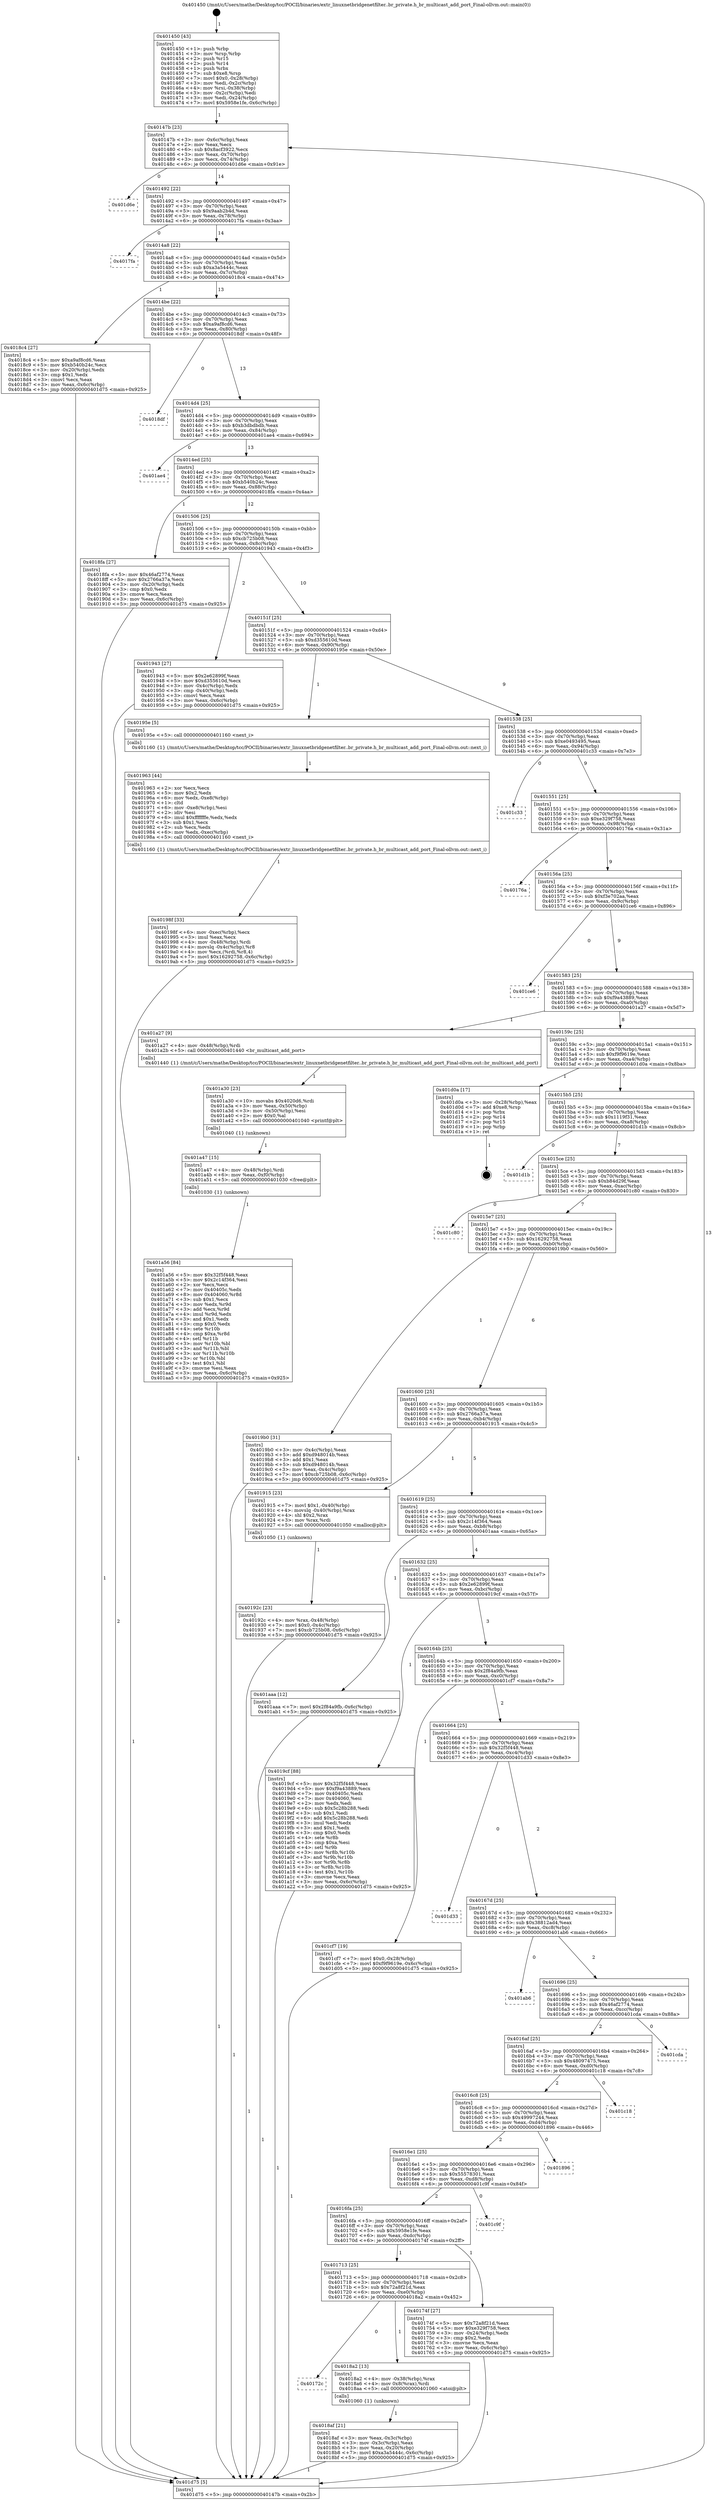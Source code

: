 digraph "0x401450" {
  label = "0x401450 (/mnt/c/Users/mathe/Desktop/tcc/POCII/binaries/extr_linuxnetbridgenetfilter..br_private.h_br_multicast_add_port_Final-ollvm.out::main(0))"
  labelloc = "t"
  node[shape=record]

  Entry [label="",width=0.3,height=0.3,shape=circle,fillcolor=black,style=filled]
  "0x40147b" [label="{
     0x40147b [23]\l
     | [instrs]\l
     &nbsp;&nbsp;0x40147b \<+3\>: mov -0x6c(%rbp),%eax\l
     &nbsp;&nbsp;0x40147e \<+2\>: mov %eax,%ecx\l
     &nbsp;&nbsp;0x401480 \<+6\>: sub $0x8acf3922,%ecx\l
     &nbsp;&nbsp;0x401486 \<+3\>: mov %eax,-0x70(%rbp)\l
     &nbsp;&nbsp;0x401489 \<+3\>: mov %ecx,-0x74(%rbp)\l
     &nbsp;&nbsp;0x40148c \<+6\>: je 0000000000401d6e \<main+0x91e\>\l
  }"]
  "0x401d6e" [label="{
     0x401d6e\l
  }", style=dashed]
  "0x401492" [label="{
     0x401492 [22]\l
     | [instrs]\l
     &nbsp;&nbsp;0x401492 \<+5\>: jmp 0000000000401497 \<main+0x47\>\l
     &nbsp;&nbsp;0x401497 \<+3\>: mov -0x70(%rbp),%eax\l
     &nbsp;&nbsp;0x40149a \<+5\>: sub $0x9aab2b4d,%eax\l
     &nbsp;&nbsp;0x40149f \<+3\>: mov %eax,-0x78(%rbp)\l
     &nbsp;&nbsp;0x4014a2 \<+6\>: je 00000000004017fa \<main+0x3aa\>\l
  }"]
  Exit [label="",width=0.3,height=0.3,shape=circle,fillcolor=black,style=filled,peripheries=2]
  "0x4017fa" [label="{
     0x4017fa\l
  }", style=dashed]
  "0x4014a8" [label="{
     0x4014a8 [22]\l
     | [instrs]\l
     &nbsp;&nbsp;0x4014a8 \<+5\>: jmp 00000000004014ad \<main+0x5d\>\l
     &nbsp;&nbsp;0x4014ad \<+3\>: mov -0x70(%rbp),%eax\l
     &nbsp;&nbsp;0x4014b0 \<+5\>: sub $0xa3a5444c,%eax\l
     &nbsp;&nbsp;0x4014b5 \<+3\>: mov %eax,-0x7c(%rbp)\l
     &nbsp;&nbsp;0x4014b8 \<+6\>: je 00000000004018c4 \<main+0x474\>\l
  }"]
  "0x401a56" [label="{
     0x401a56 [84]\l
     | [instrs]\l
     &nbsp;&nbsp;0x401a56 \<+5\>: mov $0x32f5f448,%eax\l
     &nbsp;&nbsp;0x401a5b \<+5\>: mov $0x2c14f364,%esi\l
     &nbsp;&nbsp;0x401a60 \<+2\>: xor %ecx,%ecx\l
     &nbsp;&nbsp;0x401a62 \<+7\>: mov 0x40405c,%edx\l
     &nbsp;&nbsp;0x401a69 \<+8\>: mov 0x404060,%r8d\l
     &nbsp;&nbsp;0x401a71 \<+3\>: sub $0x1,%ecx\l
     &nbsp;&nbsp;0x401a74 \<+3\>: mov %edx,%r9d\l
     &nbsp;&nbsp;0x401a77 \<+3\>: add %ecx,%r9d\l
     &nbsp;&nbsp;0x401a7a \<+4\>: imul %r9d,%edx\l
     &nbsp;&nbsp;0x401a7e \<+3\>: and $0x1,%edx\l
     &nbsp;&nbsp;0x401a81 \<+3\>: cmp $0x0,%edx\l
     &nbsp;&nbsp;0x401a84 \<+4\>: sete %r10b\l
     &nbsp;&nbsp;0x401a88 \<+4\>: cmp $0xa,%r8d\l
     &nbsp;&nbsp;0x401a8c \<+4\>: setl %r11b\l
     &nbsp;&nbsp;0x401a90 \<+3\>: mov %r10b,%bl\l
     &nbsp;&nbsp;0x401a93 \<+3\>: and %r11b,%bl\l
     &nbsp;&nbsp;0x401a96 \<+3\>: xor %r11b,%r10b\l
     &nbsp;&nbsp;0x401a99 \<+3\>: or %r10b,%bl\l
     &nbsp;&nbsp;0x401a9c \<+3\>: test $0x1,%bl\l
     &nbsp;&nbsp;0x401a9f \<+3\>: cmovne %esi,%eax\l
     &nbsp;&nbsp;0x401aa2 \<+3\>: mov %eax,-0x6c(%rbp)\l
     &nbsp;&nbsp;0x401aa5 \<+5\>: jmp 0000000000401d75 \<main+0x925\>\l
  }"]
  "0x4018c4" [label="{
     0x4018c4 [27]\l
     | [instrs]\l
     &nbsp;&nbsp;0x4018c4 \<+5\>: mov $0xa9af8cd6,%eax\l
     &nbsp;&nbsp;0x4018c9 \<+5\>: mov $0xb540b24c,%ecx\l
     &nbsp;&nbsp;0x4018ce \<+3\>: mov -0x20(%rbp),%edx\l
     &nbsp;&nbsp;0x4018d1 \<+3\>: cmp $0x1,%edx\l
     &nbsp;&nbsp;0x4018d4 \<+3\>: cmovl %ecx,%eax\l
     &nbsp;&nbsp;0x4018d7 \<+3\>: mov %eax,-0x6c(%rbp)\l
     &nbsp;&nbsp;0x4018da \<+5\>: jmp 0000000000401d75 \<main+0x925\>\l
  }"]
  "0x4014be" [label="{
     0x4014be [22]\l
     | [instrs]\l
     &nbsp;&nbsp;0x4014be \<+5\>: jmp 00000000004014c3 \<main+0x73\>\l
     &nbsp;&nbsp;0x4014c3 \<+3\>: mov -0x70(%rbp),%eax\l
     &nbsp;&nbsp;0x4014c6 \<+5\>: sub $0xa9af8cd6,%eax\l
     &nbsp;&nbsp;0x4014cb \<+3\>: mov %eax,-0x80(%rbp)\l
     &nbsp;&nbsp;0x4014ce \<+6\>: je 00000000004018df \<main+0x48f\>\l
  }"]
  "0x401a47" [label="{
     0x401a47 [15]\l
     | [instrs]\l
     &nbsp;&nbsp;0x401a47 \<+4\>: mov -0x48(%rbp),%rdi\l
     &nbsp;&nbsp;0x401a4b \<+6\>: mov %eax,-0xf0(%rbp)\l
     &nbsp;&nbsp;0x401a51 \<+5\>: call 0000000000401030 \<free@plt\>\l
     | [calls]\l
     &nbsp;&nbsp;0x401030 \{1\} (unknown)\l
  }"]
  "0x4018df" [label="{
     0x4018df\l
  }", style=dashed]
  "0x4014d4" [label="{
     0x4014d4 [25]\l
     | [instrs]\l
     &nbsp;&nbsp;0x4014d4 \<+5\>: jmp 00000000004014d9 \<main+0x89\>\l
     &nbsp;&nbsp;0x4014d9 \<+3\>: mov -0x70(%rbp),%eax\l
     &nbsp;&nbsp;0x4014dc \<+5\>: sub $0xb3dbdbdb,%eax\l
     &nbsp;&nbsp;0x4014e1 \<+6\>: mov %eax,-0x84(%rbp)\l
     &nbsp;&nbsp;0x4014e7 \<+6\>: je 0000000000401ae4 \<main+0x694\>\l
  }"]
  "0x401a30" [label="{
     0x401a30 [23]\l
     | [instrs]\l
     &nbsp;&nbsp;0x401a30 \<+10\>: movabs $0x4020d6,%rdi\l
     &nbsp;&nbsp;0x401a3a \<+3\>: mov %eax,-0x50(%rbp)\l
     &nbsp;&nbsp;0x401a3d \<+3\>: mov -0x50(%rbp),%esi\l
     &nbsp;&nbsp;0x401a40 \<+2\>: mov $0x0,%al\l
     &nbsp;&nbsp;0x401a42 \<+5\>: call 0000000000401040 \<printf@plt\>\l
     | [calls]\l
     &nbsp;&nbsp;0x401040 \{1\} (unknown)\l
  }"]
  "0x401ae4" [label="{
     0x401ae4\l
  }", style=dashed]
  "0x4014ed" [label="{
     0x4014ed [25]\l
     | [instrs]\l
     &nbsp;&nbsp;0x4014ed \<+5\>: jmp 00000000004014f2 \<main+0xa2\>\l
     &nbsp;&nbsp;0x4014f2 \<+3\>: mov -0x70(%rbp),%eax\l
     &nbsp;&nbsp;0x4014f5 \<+5\>: sub $0xb540b24c,%eax\l
     &nbsp;&nbsp;0x4014fa \<+6\>: mov %eax,-0x88(%rbp)\l
     &nbsp;&nbsp;0x401500 \<+6\>: je 00000000004018fa \<main+0x4aa\>\l
  }"]
  "0x40198f" [label="{
     0x40198f [33]\l
     | [instrs]\l
     &nbsp;&nbsp;0x40198f \<+6\>: mov -0xec(%rbp),%ecx\l
     &nbsp;&nbsp;0x401995 \<+3\>: imul %eax,%ecx\l
     &nbsp;&nbsp;0x401998 \<+4\>: mov -0x48(%rbp),%rdi\l
     &nbsp;&nbsp;0x40199c \<+4\>: movslq -0x4c(%rbp),%r8\l
     &nbsp;&nbsp;0x4019a0 \<+4\>: mov %ecx,(%rdi,%r8,4)\l
     &nbsp;&nbsp;0x4019a4 \<+7\>: movl $0x16292758,-0x6c(%rbp)\l
     &nbsp;&nbsp;0x4019ab \<+5\>: jmp 0000000000401d75 \<main+0x925\>\l
  }"]
  "0x4018fa" [label="{
     0x4018fa [27]\l
     | [instrs]\l
     &nbsp;&nbsp;0x4018fa \<+5\>: mov $0x46af2774,%eax\l
     &nbsp;&nbsp;0x4018ff \<+5\>: mov $0x2766a37a,%ecx\l
     &nbsp;&nbsp;0x401904 \<+3\>: mov -0x20(%rbp),%edx\l
     &nbsp;&nbsp;0x401907 \<+3\>: cmp $0x0,%edx\l
     &nbsp;&nbsp;0x40190a \<+3\>: cmove %ecx,%eax\l
     &nbsp;&nbsp;0x40190d \<+3\>: mov %eax,-0x6c(%rbp)\l
     &nbsp;&nbsp;0x401910 \<+5\>: jmp 0000000000401d75 \<main+0x925\>\l
  }"]
  "0x401506" [label="{
     0x401506 [25]\l
     | [instrs]\l
     &nbsp;&nbsp;0x401506 \<+5\>: jmp 000000000040150b \<main+0xbb\>\l
     &nbsp;&nbsp;0x40150b \<+3\>: mov -0x70(%rbp),%eax\l
     &nbsp;&nbsp;0x40150e \<+5\>: sub $0xcb725b08,%eax\l
     &nbsp;&nbsp;0x401513 \<+6\>: mov %eax,-0x8c(%rbp)\l
     &nbsp;&nbsp;0x401519 \<+6\>: je 0000000000401943 \<main+0x4f3\>\l
  }"]
  "0x401963" [label="{
     0x401963 [44]\l
     | [instrs]\l
     &nbsp;&nbsp;0x401963 \<+2\>: xor %ecx,%ecx\l
     &nbsp;&nbsp;0x401965 \<+5\>: mov $0x2,%edx\l
     &nbsp;&nbsp;0x40196a \<+6\>: mov %edx,-0xe8(%rbp)\l
     &nbsp;&nbsp;0x401970 \<+1\>: cltd\l
     &nbsp;&nbsp;0x401971 \<+6\>: mov -0xe8(%rbp),%esi\l
     &nbsp;&nbsp;0x401977 \<+2\>: idiv %esi\l
     &nbsp;&nbsp;0x401979 \<+6\>: imul $0xfffffffe,%edx,%edx\l
     &nbsp;&nbsp;0x40197f \<+3\>: sub $0x1,%ecx\l
     &nbsp;&nbsp;0x401982 \<+2\>: sub %ecx,%edx\l
     &nbsp;&nbsp;0x401984 \<+6\>: mov %edx,-0xec(%rbp)\l
     &nbsp;&nbsp;0x40198a \<+5\>: call 0000000000401160 \<next_i\>\l
     | [calls]\l
     &nbsp;&nbsp;0x401160 \{1\} (/mnt/c/Users/mathe/Desktop/tcc/POCII/binaries/extr_linuxnetbridgenetfilter..br_private.h_br_multicast_add_port_Final-ollvm.out::next_i)\l
  }"]
  "0x401943" [label="{
     0x401943 [27]\l
     | [instrs]\l
     &nbsp;&nbsp;0x401943 \<+5\>: mov $0x2e62899f,%eax\l
     &nbsp;&nbsp;0x401948 \<+5\>: mov $0xd355610d,%ecx\l
     &nbsp;&nbsp;0x40194d \<+3\>: mov -0x4c(%rbp),%edx\l
     &nbsp;&nbsp;0x401950 \<+3\>: cmp -0x40(%rbp),%edx\l
     &nbsp;&nbsp;0x401953 \<+3\>: cmovl %ecx,%eax\l
     &nbsp;&nbsp;0x401956 \<+3\>: mov %eax,-0x6c(%rbp)\l
     &nbsp;&nbsp;0x401959 \<+5\>: jmp 0000000000401d75 \<main+0x925\>\l
  }"]
  "0x40151f" [label="{
     0x40151f [25]\l
     | [instrs]\l
     &nbsp;&nbsp;0x40151f \<+5\>: jmp 0000000000401524 \<main+0xd4\>\l
     &nbsp;&nbsp;0x401524 \<+3\>: mov -0x70(%rbp),%eax\l
     &nbsp;&nbsp;0x401527 \<+5\>: sub $0xd355610d,%eax\l
     &nbsp;&nbsp;0x40152c \<+6\>: mov %eax,-0x90(%rbp)\l
     &nbsp;&nbsp;0x401532 \<+6\>: je 000000000040195e \<main+0x50e\>\l
  }"]
  "0x40192c" [label="{
     0x40192c [23]\l
     | [instrs]\l
     &nbsp;&nbsp;0x40192c \<+4\>: mov %rax,-0x48(%rbp)\l
     &nbsp;&nbsp;0x401930 \<+7\>: movl $0x0,-0x4c(%rbp)\l
     &nbsp;&nbsp;0x401937 \<+7\>: movl $0xcb725b08,-0x6c(%rbp)\l
     &nbsp;&nbsp;0x40193e \<+5\>: jmp 0000000000401d75 \<main+0x925\>\l
  }"]
  "0x40195e" [label="{
     0x40195e [5]\l
     | [instrs]\l
     &nbsp;&nbsp;0x40195e \<+5\>: call 0000000000401160 \<next_i\>\l
     | [calls]\l
     &nbsp;&nbsp;0x401160 \{1\} (/mnt/c/Users/mathe/Desktop/tcc/POCII/binaries/extr_linuxnetbridgenetfilter..br_private.h_br_multicast_add_port_Final-ollvm.out::next_i)\l
  }"]
  "0x401538" [label="{
     0x401538 [25]\l
     | [instrs]\l
     &nbsp;&nbsp;0x401538 \<+5\>: jmp 000000000040153d \<main+0xed\>\l
     &nbsp;&nbsp;0x40153d \<+3\>: mov -0x70(%rbp),%eax\l
     &nbsp;&nbsp;0x401540 \<+5\>: sub $0xe0493495,%eax\l
     &nbsp;&nbsp;0x401545 \<+6\>: mov %eax,-0x94(%rbp)\l
     &nbsp;&nbsp;0x40154b \<+6\>: je 0000000000401c33 \<main+0x7e3\>\l
  }"]
  "0x4018af" [label="{
     0x4018af [21]\l
     | [instrs]\l
     &nbsp;&nbsp;0x4018af \<+3\>: mov %eax,-0x3c(%rbp)\l
     &nbsp;&nbsp;0x4018b2 \<+3\>: mov -0x3c(%rbp),%eax\l
     &nbsp;&nbsp;0x4018b5 \<+3\>: mov %eax,-0x20(%rbp)\l
     &nbsp;&nbsp;0x4018b8 \<+7\>: movl $0xa3a5444c,-0x6c(%rbp)\l
     &nbsp;&nbsp;0x4018bf \<+5\>: jmp 0000000000401d75 \<main+0x925\>\l
  }"]
  "0x401c33" [label="{
     0x401c33\l
  }", style=dashed]
  "0x401551" [label="{
     0x401551 [25]\l
     | [instrs]\l
     &nbsp;&nbsp;0x401551 \<+5\>: jmp 0000000000401556 \<main+0x106\>\l
     &nbsp;&nbsp;0x401556 \<+3\>: mov -0x70(%rbp),%eax\l
     &nbsp;&nbsp;0x401559 \<+5\>: sub $0xe329f758,%eax\l
     &nbsp;&nbsp;0x40155e \<+6\>: mov %eax,-0x98(%rbp)\l
     &nbsp;&nbsp;0x401564 \<+6\>: je 000000000040176a \<main+0x31a\>\l
  }"]
  "0x40172c" [label="{
     0x40172c\l
  }", style=dashed]
  "0x40176a" [label="{
     0x40176a\l
  }", style=dashed]
  "0x40156a" [label="{
     0x40156a [25]\l
     | [instrs]\l
     &nbsp;&nbsp;0x40156a \<+5\>: jmp 000000000040156f \<main+0x11f\>\l
     &nbsp;&nbsp;0x40156f \<+3\>: mov -0x70(%rbp),%eax\l
     &nbsp;&nbsp;0x401572 \<+5\>: sub $0xf3e702aa,%eax\l
     &nbsp;&nbsp;0x401577 \<+6\>: mov %eax,-0x9c(%rbp)\l
     &nbsp;&nbsp;0x40157d \<+6\>: je 0000000000401ce6 \<main+0x896\>\l
  }"]
  "0x4018a2" [label="{
     0x4018a2 [13]\l
     | [instrs]\l
     &nbsp;&nbsp;0x4018a2 \<+4\>: mov -0x38(%rbp),%rax\l
     &nbsp;&nbsp;0x4018a6 \<+4\>: mov 0x8(%rax),%rdi\l
     &nbsp;&nbsp;0x4018aa \<+5\>: call 0000000000401060 \<atoi@plt\>\l
     | [calls]\l
     &nbsp;&nbsp;0x401060 \{1\} (unknown)\l
  }"]
  "0x401ce6" [label="{
     0x401ce6\l
  }", style=dashed]
  "0x401583" [label="{
     0x401583 [25]\l
     | [instrs]\l
     &nbsp;&nbsp;0x401583 \<+5\>: jmp 0000000000401588 \<main+0x138\>\l
     &nbsp;&nbsp;0x401588 \<+3\>: mov -0x70(%rbp),%eax\l
     &nbsp;&nbsp;0x40158b \<+5\>: sub $0xf9a43889,%eax\l
     &nbsp;&nbsp;0x401590 \<+6\>: mov %eax,-0xa0(%rbp)\l
     &nbsp;&nbsp;0x401596 \<+6\>: je 0000000000401a27 \<main+0x5d7\>\l
  }"]
  "0x401450" [label="{
     0x401450 [43]\l
     | [instrs]\l
     &nbsp;&nbsp;0x401450 \<+1\>: push %rbp\l
     &nbsp;&nbsp;0x401451 \<+3\>: mov %rsp,%rbp\l
     &nbsp;&nbsp;0x401454 \<+2\>: push %r15\l
     &nbsp;&nbsp;0x401456 \<+2\>: push %r14\l
     &nbsp;&nbsp;0x401458 \<+1\>: push %rbx\l
     &nbsp;&nbsp;0x401459 \<+7\>: sub $0xe8,%rsp\l
     &nbsp;&nbsp;0x401460 \<+7\>: movl $0x0,-0x28(%rbp)\l
     &nbsp;&nbsp;0x401467 \<+3\>: mov %edi,-0x2c(%rbp)\l
     &nbsp;&nbsp;0x40146a \<+4\>: mov %rsi,-0x38(%rbp)\l
     &nbsp;&nbsp;0x40146e \<+3\>: mov -0x2c(%rbp),%edi\l
     &nbsp;&nbsp;0x401471 \<+3\>: mov %edi,-0x24(%rbp)\l
     &nbsp;&nbsp;0x401474 \<+7\>: movl $0x5958e1fe,-0x6c(%rbp)\l
  }"]
  "0x401a27" [label="{
     0x401a27 [9]\l
     | [instrs]\l
     &nbsp;&nbsp;0x401a27 \<+4\>: mov -0x48(%rbp),%rdi\l
     &nbsp;&nbsp;0x401a2b \<+5\>: call 0000000000401440 \<br_multicast_add_port\>\l
     | [calls]\l
     &nbsp;&nbsp;0x401440 \{1\} (/mnt/c/Users/mathe/Desktop/tcc/POCII/binaries/extr_linuxnetbridgenetfilter..br_private.h_br_multicast_add_port_Final-ollvm.out::br_multicast_add_port)\l
  }"]
  "0x40159c" [label="{
     0x40159c [25]\l
     | [instrs]\l
     &nbsp;&nbsp;0x40159c \<+5\>: jmp 00000000004015a1 \<main+0x151\>\l
     &nbsp;&nbsp;0x4015a1 \<+3\>: mov -0x70(%rbp),%eax\l
     &nbsp;&nbsp;0x4015a4 \<+5\>: sub $0xf9f9619e,%eax\l
     &nbsp;&nbsp;0x4015a9 \<+6\>: mov %eax,-0xa4(%rbp)\l
     &nbsp;&nbsp;0x4015af \<+6\>: je 0000000000401d0a \<main+0x8ba\>\l
  }"]
  "0x401d75" [label="{
     0x401d75 [5]\l
     | [instrs]\l
     &nbsp;&nbsp;0x401d75 \<+5\>: jmp 000000000040147b \<main+0x2b\>\l
  }"]
  "0x401d0a" [label="{
     0x401d0a [17]\l
     | [instrs]\l
     &nbsp;&nbsp;0x401d0a \<+3\>: mov -0x28(%rbp),%eax\l
     &nbsp;&nbsp;0x401d0d \<+7\>: add $0xe8,%rsp\l
     &nbsp;&nbsp;0x401d14 \<+1\>: pop %rbx\l
     &nbsp;&nbsp;0x401d15 \<+2\>: pop %r14\l
     &nbsp;&nbsp;0x401d17 \<+2\>: pop %r15\l
     &nbsp;&nbsp;0x401d19 \<+1\>: pop %rbp\l
     &nbsp;&nbsp;0x401d1a \<+1\>: ret\l
  }"]
  "0x4015b5" [label="{
     0x4015b5 [25]\l
     | [instrs]\l
     &nbsp;&nbsp;0x4015b5 \<+5\>: jmp 00000000004015ba \<main+0x16a\>\l
     &nbsp;&nbsp;0x4015ba \<+3\>: mov -0x70(%rbp),%eax\l
     &nbsp;&nbsp;0x4015bd \<+5\>: sub $0x1119f31,%eax\l
     &nbsp;&nbsp;0x4015c2 \<+6\>: mov %eax,-0xa8(%rbp)\l
     &nbsp;&nbsp;0x4015c8 \<+6\>: je 0000000000401d1b \<main+0x8cb\>\l
  }"]
  "0x401713" [label="{
     0x401713 [25]\l
     | [instrs]\l
     &nbsp;&nbsp;0x401713 \<+5\>: jmp 0000000000401718 \<main+0x2c8\>\l
     &nbsp;&nbsp;0x401718 \<+3\>: mov -0x70(%rbp),%eax\l
     &nbsp;&nbsp;0x40171b \<+5\>: sub $0x72a8f21d,%eax\l
     &nbsp;&nbsp;0x401720 \<+6\>: mov %eax,-0xe0(%rbp)\l
     &nbsp;&nbsp;0x401726 \<+6\>: je 00000000004018a2 \<main+0x452\>\l
  }"]
  "0x401d1b" [label="{
     0x401d1b\l
  }", style=dashed]
  "0x4015ce" [label="{
     0x4015ce [25]\l
     | [instrs]\l
     &nbsp;&nbsp;0x4015ce \<+5\>: jmp 00000000004015d3 \<main+0x183\>\l
     &nbsp;&nbsp;0x4015d3 \<+3\>: mov -0x70(%rbp),%eax\l
     &nbsp;&nbsp;0x4015d6 \<+5\>: sub $0xb84d29f,%eax\l
     &nbsp;&nbsp;0x4015db \<+6\>: mov %eax,-0xac(%rbp)\l
     &nbsp;&nbsp;0x4015e1 \<+6\>: je 0000000000401c80 \<main+0x830\>\l
  }"]
  "0x40174f" [label="{
     0x40174f [27]\l
     | [instrs]\l
     &nbsp;&nbsp;0x40174f \<+5\>: mov $0x72a8f21d,%eax\l
     &nbsp;&nbsp;0x401754 \<+5\>: mov $0xe329f758,%ecx\l
     &nbsp;&nbsp;0x401759 \<+3\>: mov -0x24(%rbp),%edx\l
     &nbsp;&nbsp;0x40175c \<+3\>: cmp $0x2,%edx\l
     &nbsp;&nbsp;0x40175f \<+3\>: cmovne %ecx,%eax\l
     &nbsp;&nbsp;0x401762 \<+3\>: mov %eax,-0x6c(%rbp)\l
     &nbsp;&nbsp;0x401765 \<+5\>: jmp 0000000000401d75 \<main+0x925\>\l
  }"]
  "0x401c80" [label="{
     0x401c80\l
  }", style=dashed]
  "0x4015e7" [label="{
     0x4015e7 [25]\l
     | [instrs]\l
     &nbsp;&nbsp;0x4015e7 \<+5\>: jmp 00000000004015ec \<main+0x19c\>\l
     &nbsp;&nbsp;0x4015ec \<+3\>: mov -0x70(%rbp),%eax\l
     &nbsp;&nbsp;0x4015ef \<+5\>: sub $0x16292758,%eax\l
     &nbsp;&nbsp;0x4015f4 \<+6\>: mov %eax,-0xb0(%rbp)\l
     &nbsp;&nbsp;0x4015fa \<+6\>: je 00000000004019b0 \<main+0x560\>\l
  }"]
  "0x4016fa" [label="{
     0x4016fa [25]\l
     | [instrs]\l
     &nbsp;&nbsp;0x4016fa \<+5\>: jmp 00000000004016ff \<main+0x2af\>\l
     &nbsp;&nbsp;0x4016ff \<+3\>: mov -0x70(%rbp),%eax\l
     &nbsp;&nbsp;0x401702 \<+5\>: sub $0x5958e1fe,%eax\l
     &nbsp;&nbsp;0x401707 \<+6\>: mov %eax,-0xdc(%rbp)\l
     &nbsp;&nbsp;0x40170d \<+6\>: je 000000000040174f \<main+0x2ff\>\l
  }"]
  "0x4019b0" [label="{
     0x4019b0 [31]\l
     | [instrs]\l
     &nbsp;&nbsp;0x4019b0 \<+3\>: mov -0x4c(%rbp),%eax\l
     &nbsp;&nbsp;0x4019b3 \<+5\>: add $0xd948014b,%eax\l
     &nbsp;&nbsp;0x4019b8 \<+3\>: add $0x1,%eax\l
     &nbsp;&nbsp;0x4019bb \<+5\>: sub $0xd948014b,%eax\l
     &nbsp;&nbsp;0x4019c0 \<+3\>: mov %eax,-0x4c(%rbp)\l
     &nbsp;&nbsp;0x4019c3 \<+7\>: movl $0xcb725b08,-0x6c(%rbp)\l
     &nbsp;&nbsp;0x4019ca \<+5\>: jmp 0000000000401d75 \<main+0x925\>\l
  }"]
  "0x401600" [label="{
     0x401600 [25]\l
     | [instrs]\l
     &nbsp;&nbsp;0x401600 \<+5\>: jmp 0000000000401605 \<main+0x1b5\>\l
     &nbsp;&nbsp;0x401605 \<+3\>: mov -0x70(%rbp),%eax\l
     &nbsp;&nbsp;0x401608 \<+5\>: sub $0x2766a37a,%eax\l
     &nbsp;&nbsp;0x40160d \<+6\>: mov %eax,-0xb4(%rbp)\l
     &nbsp;&nbsp;0x401613 \<+6\>: je 0000000000401915 \<main+0x4c5\>\l
  }"]
  "0x401c9f" [label="{
     0x401c9f\l
  }", style=dashed]
  "0x401915" [label="{
     0x401915 [23]\l
     | [instrs]\l
     &nbsp;&nbsp;0x401915 \<+7\>: movl $0x1,-0x40(%rbp)\l
     &nbsp;&nbsp;0x40191c \<+4\>: movslq -0x40(%rbp),%rax\l
     &nbsp;&nbsp;0x401920 \<+4\>: shl $0x2,%rax\l
     &nbsp;&nbsp;0x401924 \<+3\>: mov %rax,%rdi\l
     &nbsp;&nbsp;0x401927 \<+5\>: call 0000000000401050 \<malloc@plt\>\l
     | [calls]\l
     &nbsp;&nbsp;0x401050 \{1\} (unknown)\l
  }"]
  "0x401619" [label="{
     0x401619 [25]\l
     | [instrs]\l
     &nbsp;&nbsp;0x401619 \<+5\>: jmp 000000000040161e \<main+0x1ce\>\l
     &nbsp;&nbsp;0x40161e \<+3\>: mov -0x70(%rbp),%eax\l
     &nbsp;&nbsp;0x401621 \<+5\>: sub $0x2c14f364,%eax\l
     &nbsp;&nbsp;0x401626 \<+6\>: mov %eax,-0xb8(%rbp)\l
     &nbsp;&nbsp;0x40162c \<+6\>: je 0000000000401aaa \<main+0x65a\>\l
  }"]
  "0x4016e1" [label="{
     0x4016e1 [25]\l
     | [instrs]\l
     &nbsp;&nbsp;0x4016e1 \<+5\>: jmp 00000000004016e6 \<main+0x296\>\l
     &nbsp;&nbsp;0x4016e6 \<+3\>: mov -0x70(%rbp),%eax\l
     &nbsp;&nbsp;0x4016e9 \<+5\>: sub $0x55578301,%eax\l
     &nbsp;&nbsp;0x4016ee \<+6\>: mov %eax,-0xd8(%rbp)\l
     &nbsp;&nbsp;0x4016f4 \<+6\>: je 0000000000401c9f \<main+0x84f\>\l
  }"]
  "0x401aaa" [label="{
     0x401aaa [12]\l
     | [instrs]\l
     &nbsp;&nbsp;0x401aaa \<+7\>: movl $0x2f84a9fb,-0x6c(%rbp)\l
     &nbsp;&nbsp;0x401ab1 \<+5\>: jmp 0000000000401d75 \<main+0x925\>\l
  }"]
  "0x401632" [label="{
     0x401632 [25]\l
     | [instrs]\l
     &nbsp;&nbsp;0x401632 \<+5\>: jmp 0000000000401637 \<main+0x1e7\>\l
     &nbsp;&nbsp;0x401637 \<+3\>: mov -0x70(%rbp),%eax\l
     &nbsp;&nbsp;0x40163a \<+5\>: sub $0x2e62899f,%eax\l
     &nbsp;&nbsp;0x40163f \<+6\>: mov %eax,-0xbc(%rbp)\l
     &nbsp;&nbsp;0x401645 \<+6\>: je 00000000004019cf \<main+0x57f\>\l
  }"]
  "0x401896" [label="{
     0x401896\l
  }", style=dashed]
  "0x4019cf" [label="{
     0x4019cf [88]\l
     | [instrs]\l
     &nbsp;&nbsp;0x4019cf \<+5\>: mov $0x32f5f448,%eax\l
     &nbsp;&nbsp;0x4019d4 \<+5\>: mov $0xf9a43889,%ecx\l
     &nbsp;&nbsp;0x4019d9 \<+7\>: mov 0x40405c,%edx\l
     &nbsp;&nbsp;0x4019e0 \<+7\>: mov 0x404060,%esi\l
     &nbsp;&nbsp;0x4019e7 \<+2\>: mov %edx,%edi\l
     &nbsp;&nbsp;0x4019e9 \<+6\>: sub $0x5c28b288,%edi\l
     &nbsp;&nbsp;0x4019ef \<+3\>: sub $0x1,%edi\l
     &nbsp;&nbsp;0x4019f2 \<+6\>: add $0x5c28b288,%edi\l
     &nbsp;&nbsp;0x4019f8 \<+3\>: imul %edi,%edx\l
     &nbsp;&nbsp;0x4019fb \<+3\>: and $0x1,%edx\l
     &nbsp;&nbsp;0x4019fe \<+3\>: cmp $0x0,%edx\l
     &nbsp;&nbsp;0x401a01 \<+4\>: sete %r8b\l
     &nbsp;&nbsp;0x401a05 \<+3\>: cmp $0xa,%esi\l
     &nbsp;&nbsp;0x401a08 \<+4\>: setl %r9b\l
     &nbsp;&nbsp;0x401a0c \<+3\>: mov %r8b,%r10b\l
     &nbsp;&nbsp;0x401a0f \<+3\>: and %r9b,%r10b\l
     &nbsp;&nbsp;0x401a12 \<+3\>: xor %r9b,%r8b\l
     &nbsp;&nbsp;0x401a15 \<+3\>: or %r8b,%r10b\l
     &nbsp;&nbsp;0x401a18 \<+4\>: test $0x1,%r10b\l
     &nbsp;&nbsp;0x401a1c \<+3\>: cmovne %ecx,%eax\l
     &nbsp;&nbsp;0x401a1f \<+3\>: mov %eax,-0x6c(%rbp)\l
     &nbsp;&nbsp;0x401a22 \<+5\>: jmp 0000000000401d75 \<main+0x925\>\l
  }"]
  "0x40164b" [label="{
     0x40164b [25]\l
     | [instrs]\l
     &nbsp;&nbsp;0x40164b \<+5\>: jmp 0000000000401650 \<main+0x200\>\l
     &nbsp;&nbsp;0x401650 \<+3\>: mov -0x70(%rbp),%eax\l
     &nbsp;&nbsp;0x401653 \<+5\>: sub $0x2f84a9fb,%eax\l
     &nbsp;&nbsp;0x401658 \<+6\>: mov %eax,-0xc0(%rbp)\l
     &nbsp;&nbsp;0x40165e \<+6\>: je 0000000000401cf7 \<main+0x8a7\>\l
  }"]
  "0x4016c8" [label="{
     0x4016c8 [25]\l
     | [instrs]\l
     &nbsp;&nbsp;0x4016c8 \<+5\>: jmp 00000000004016cd \<main+0x27d\>\l
     &nbsp;&nbsp;0x4016cd \<+3\>: mov -0x70(%rbp),%eax\l
     &nbsp;&nbsp;0x4016d0 \<+5\>: sub $0x49997244,%eax\l
     &nbsp;&nbsp;0x4016d5 \<+6\>: mov %eax,-0xd4(%rbp)\l
     &nbsp;&nbsp;0x4016db \<+6\>: je 0000000000401896 \<main+0x446\>\l
  }"]
  "0x401cf7" [label="{
     0x401cf7 [19]\l
     | [instrs]\l
     &nbsp;&nbsp;0x401cf7 \<+7\>: movl $0x0,-0x28(%rbp)\l
     &nbsp;&nbsp;0x401cfe \<+7\>: movl $0xf9f9619e,-0x6c(%rbp)\l
     &nbsp;&nbsp;0x401d05 \<+5\>: jmp 0000000000401d75 \<main+0x925\>\l
  }"]
  "0x401664" [label="{
     0x401664 [25]\l
     | [instrs]\l
     &nbsp;&nbsp;0x401664 \<+5\>: jmp 0000000000401669 \<main+0x219\>\l
     &nbsp;&nbsp;0x401669 \<+3\>: mov -0x70(%rbp),%eax\l
     &nbsp;&nbsp;0x40166c \<+5\>: sub $0x32f5f448,%eax\l
     &nbsp;&nbsp;0x401671 \<+6\>: mov %eax,-0xc4(%rbp)\l
     &nbsp;&nbsp;0x401677 \<+6\>: je 0000000000401d33 \<main+0x8e3\>\l
  }"]
  "0x401c18" [label="{
     0x401c18\l
  }", style=dashed]
  "0x401d33" [label="{
     0x401d33\l
  }", style=dashed]
  "0x40167d" [label="{
     0x40167d [25]\l
     | [instrs]\l
     &nbsp;&nbsp;0x40167d \<+5\>: jmp 0000000000401682 \<main+0x232\>\l
     &nbsp;&nbsp;0x401682 \<+3\>: mov -0x70(%rbp),%eax\l
     &nbsp;&nbsp;0x401685 \<+5\>: sub $0x38812ad4,%eax\l
     &nbsp;&nbsp;0x40168a \<+6\>: mov %eax,-0xc8(%rbp)\l
     &nbsp;&nbsp;0x401690 \<+6\>: je 0000000000401ab6 \<main+0x666\>\l
  }"]
  "0x4016af" [label="{
     0x4016af [25]\l
     | [instrs]\l
     &nbsp;&nbsp;0x4016af \<+5\>: jmp 00000000004016b4 \<main+0x264\>\l
     &nbsp;&nbsp;0x4016b4 \<+3\>: mov -0x70(%rbp),%eax\l
     &nbsp;&nbsp;0x4016b7 \<+5\>: sub $0x48097475,%eax\l
     &nbsp;&nbsp;0x4016bc \<+6\>: mov %eax,-0xd0(%rbp)\l
     &nbsp;&nbsp;0x4016c2 \<+6\>: je 0000000000401c18 \<main+0x7c8\>\l
  }"]
  "0x401ab6" [label="{
     0x401ab6\l
  }", style=dashed]
  "0x401696" [label="{
     0x401696 [25]\l
     | [instrs]\l
     &nbsp;&nbsp;0x401696 \<+5\>: jmp 000000000040169b \<main+0x24b\>\l
     &nbsp;&nbsp;0x40169b \<+3\>: mov -0x70(%rbp),%eax\l
     &nbsp;&nbsp;0x40169e \<+5\>: sub $0x46af2774,%eax\l
     &nbsp;&nbsp;0x4016a3 \<+6\>: mov %eax,-0xcc(%rbp)\l
     &nbsp;&nbsp;0x4016a9 \<+6\>: je 0000000000401cda \<main+0x88a\>\l
  }"]
  "0x401cda" [label="{
     0x401cda\l
  }", style=dashed]
  Entry -> "0x401450" [label=" 1"]
  "0x40147b" -> "0x401d6e" [label=" 0"]
  "0x40147b" -> "0x401492" [label=" 14"]
  "0x401d0a" -> Exit [label=" 1"]
  "0x401492" -> "0x4017fa" [label=" 0"]
  "0x401492" -> "0x4014a8" [label=" 14"]
  "0x401cf7" -> "0x401d75" [label=" 1"]
  "0x4014a8" -> "0x4018c4" [label=" 1"]
  "0x4014a8" -> "0x4014be" [label=" 13"]
  "0x401aaa" -> "0x401d75" [label=" 1"]
  "0x4014be" -> "0x4018df" [label=" 0"]
  "0x4014be" -> "0x4014d4" [label=" 13"]
  "0x401a56" -> "0x401d75" [label=" 1"]
  "0x4014d4" -> "0x401ae4" [label=" 0"]
  "0x4014d4" -> "0x4014ed" [label=" 13"]
  "0x401a47" -> "0x401a56" [label=" 1"]
  "0x4014ed" -> "0x4018fa" [label=" 1"]
  "0x4014ed" -> "0x401506" [label=" 12"]
  "0x401a30" -> "0x401a47" [label=" 1"]
  "0x401506" -> "0x401943" [label=" 2"]
  "0x401506" -> "0x40151f" [label=" 10"]
  "0x401a27" -> "0x401a30" [label=" 1"]
  "0x40151f" -> "0x40195e" [label=" 1"]
  "0x40151f" -> "0x401538" [label=" 9"]
  "0x4019cf" -> "0x401d75" [label=" 1"]
  "0x401538" -> "0x401c33" [label=" 0"]
  "0x401538" -> "0x401551" [label=" 9"]
  "0x4019b0" -> "0x401d75" [label=" 1"]
  "0x401551" -> "0x40176a" [label=" 0"]
  "0x401551" -> "0x40156a" [label=" 9"]
  "0x40198f" -> "0x401d75" [label=" 1"]
  "0x40156a" -> "0x401ce6" [label=" 0"]
  "0x40156a" -> "0x401583" [label=" 9"]
  "0x401963" -> "0x40198f" [label=" 1"]
  "0x401583" -> "0x401a27" [label=" 1"]
  "0x401583" -> "0x40159c" [label=" 8"]
  "0x401943" -> "0x401d75" [label=" 2"]
  "0x40159c" -> "0x401d0a" [label=" 1"]
  "0x40159c" -> "0x4015b5" [label=" 7"]
  "0x40192c" -> "0x401d75" [label=" 1"]
  "0x4015b5" -> "0x401d1b" [label=" 0"]
  "0x4015b5" -> "0x4015ce" [label=" 7"]
  "0x401915" -> "0x40192c" [label=" 1"]
  "0x4015ce" -> "0x401c80" [label=" 0"]
  "0x4015ce" -> "0x4015e7" [label=" 7"]
  "0x4018fa" -> "0x401d75" [label=" 1"]
  "0x4015e7" -> "0x4019b0" [label=" 1"]
  "0x4015e7" -> "0x401600" [label=" 6"]
  "0x4018af" -> "0x401d75" [label=" 1"]
  "0x401600" -> "0x401915" [label=" 1"]
  "0x401600" -> "0x401619" [label=" 5"]
  "0x4018a2" -> "0x4018af" [label=" 1"]
  "0x401619" -> "0x401aaa" [label=" 1"]
  "0x401619" -> "0x401632" [label=" 4"]
  "0x401713" -> "0x4018a2" [label=" 1"]
  "0x401632" -> "0x4019cf" [label=" 1"]
  "0x401632" -> "0x40164b" [label=" 3"]
  "0x40195e" -> "0x401963" [label=" 1"]
  "0x40164b" -> "0x401cf7" [label=" 1"]
  "0x40164b" -> "0x401664" [label=" 2"]
  "0x401450" -> "0x40147b" [label=" 1"]
  "0x401664" -> "0x401d33" [label=" 0"]
  "0x401664" -> "0x40167d" [label=" 2"]
  "0x40174f" -> "0x401d75" [label=" 1"]
  "0x40167d" -> "0x401ab6" [label=" 0"]
  "0x40167d" -> "0x401696" [label=" 2"]
  "0x4016fa" -> "0x40174f" [label=" 1"]
  "0x401696" -> "0x401cda" [label=" 0"]
  "0x401696" -> "0x4016af" [label=" 2"]
  "0x4016fa" -> "0x401713" [label=" 1"]
  "0x4016af" -> "0x401c18" [label=" 0"]
  "0x4016af" -> "0x4016c8" [label=" 2"]
  "0x401d75" -> "0x40147b" [label=" 13"]
  "0x4016c8" -> "0x401896" [label=" 0"]
  "0x4016c8" -> "0x4016e1" [label=" 2"]
  "0x401713" -> "0x40172c" [label=" 0"]
  "0x4016e1" -> "0x401c9f" [label=" 0"]
  "0x4016e1" -> "0x4016fa" [label=" 2"]
  "0x4018c4" -> "0x401d75" [label=" 1"]
}
